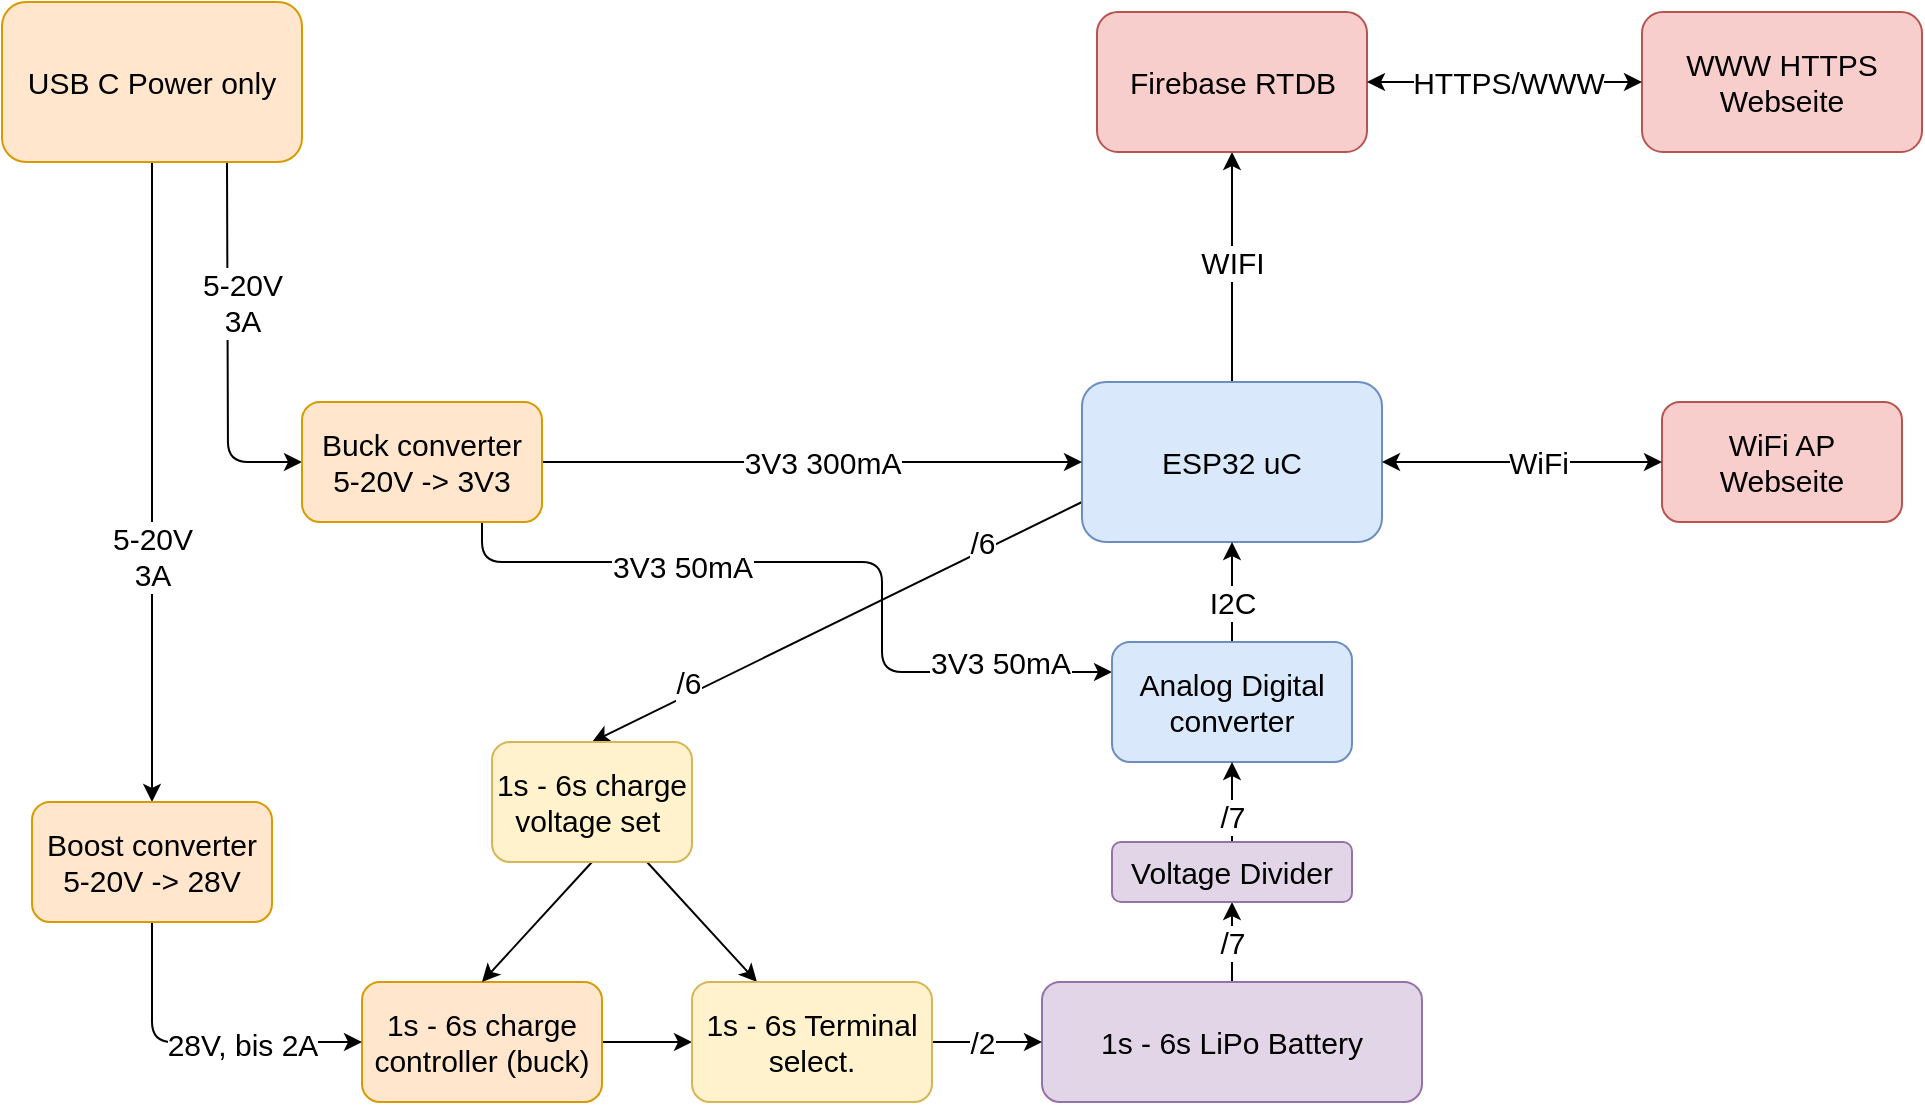 <mxfile>
    <diagram id="-gP49hp8Bc_yOotFB9vE" name="Seite-1">
        <mxGraphModel dx="946" dy="668" grid="1" gridSize="10" guides="1" tooltips="1" connect="1" arrows="1" fold="1" page="1" pageScale="1" pageWidth="1169" pageHeight="827" math="0" shadow="0">
            <root>
                <mxCell id="0"/>
                <mxCell id="1" parent="0"/>
                <mxCell id="8" style="edgeStyle=none;html=1;exitX=0.75;exitY=1;exitDx=0;exitDy=0;entryX=0;entryY=0.5;entryDx=0;entryDy=0;fontSize=15;" edge="1" parent="1" source="2" target="6">
                    <mxGeometry relative="1" as="geometry">
                        <Array as="points">
                            <mxPoint x="233" y="390"/>
                        </Array>
                    </mxGeometry>
                </mxCell>
                <mxCell id="13" value="5-20V&lt;br&gt;3A" style="edgeLabel;html=1;align=center;verticalAlign=middle;resizable=0;points=[];fontSize=15;" vertex="1" connectable="0" parent="8">
                    <mxGeometry x="-0.34" y="3" relative="1" as="geometry">
                        <mxPoint x="4" y="8" as="offset"/>
                    </mxGeometry>
                </mxCell>
                <mxCell id="27" style="edgeStyle=none;html=1;entryX=0.5;entryY=0;entryDx=0;entryDy=0;fontSize=15;exitX=0.5;exitY=1;exitDx=0;exitDy=0;" edge="1" parent="1" source="2" target="25">
                    <mxGeometry relative="1" as="geometry">
                        <mxPoint x="121" y="312" as="sourcePoint"/>
                        <Array as="points">
                            <mxPoint x="195" y="510"/>
                        </Array>
                    </mxGeometry>
                </mxCell>
                <mxCell id="28" value="5-20V&lt;br&gt;3A" style="edgeLabel;html=1;align=center;verticalAlign=middle;resizable=0;points=[];fontSize=15;" vertex="1" connectable="0" parent="27">
                    <mxGeometry x="0.301" y="-1" relative="1" as="geometry">
                        <mxPoint x="1" y="-11" as="offset"/>
                    </mxGeometry>
                </mxCell>
                <mxCell id="2" value="&lt;font style=&quot;font-size: 15px;&quot;&gt;USB C Power only&lt;/font&gt;" style="rounded=1;whiteSpace=wrap;html=1;fillColor=#ffe6cc;strokeColor=#d79b00;" vertex="1" parent="1">
                    <mxGeometry x="120" y="160" width="150" height="80" as="geometry"/>
                </mxCell>
                <mxCell id="32" style="edgeStyle=none;html=1;exitX=0.5;exitY=0;exitDx=0;exitDy=0;fontSize=15;" edge="1" parent="1" source="5" target="31">
                    <mxGeometry relative="1" as="geometry"/>
                </mxCell>
                <mxCell id="33" value="WIFI" style="edgeLabel;html=1;align=center;verticalAlign=middle;resizable=0;points=[];fontSize=15;" vertex="1" connectable="0" parent="32">
                    <mxGeometry x="0.207" y="-1" relative="1" as="geometry">
                        <mxPoint x="-1" y="9" as="offset"/>
                    </mxGeometry>
                </mxCell>
                <mxCell id="53" style="edgeStyle=none;html=1;exitX=0;exitY=0.75;exitDx=0;exitDy=0;entryX=0.5;entryY=0;entryDx=0;entryDy=0;fontSize=15;" edge="1" parent="1" source="5" target="41">
                    <mxGeometry relative="1" as="geometry"/>
                </mxCell>
                <mxCell id="54" value="/6" style="edgeLabel;html=1;align=center;verticalAlign=middle;resizable=0;points=[];fontSize=15;" vertex="1" connectable="0" parent="53">
                    <mxGeometry x="-0.502" y="-1" relative="1" as="geometry">
                        <mxPoint x="11" y="-9" as="offset"/>
                    </mxGeometry>
                </mxCell>
                <mxCell id="56" value="/6" style="edgeLabel;html=1;align=center;verticalAlign=middle;resizable=0;points=[];fontSize=15;" vertex="1" connectable="0" parent="53">
                    <mxGeometry x="0.668" relative="1" as="geometry">
                        <mxPoint x="7" y="-10" as="offset"/>
                    </mxGeometry>
                </mxCell>
                <mxCell id="5" value="ESP32 uC" style="rounded=1;whiteSpace=wrap;html=1;fontSize=15;fillColor=#dae8fc;strokeColor=#6c8ebf;" vertex="1" parent="1">
                    <mxGeometry x="660" y="350" width="150" height="80" as="geometry"/>
                </mxCell>
                <mxCell id="7" style="edgeStyle=none;html=1;fontSize=15;" edge="1" parent="1" source="6" target="5">
                    <mxGeometry relative="1" as="geometry"/>
                </mxCell>
                <mxCell id="12" value="3V3 300mA" style="edgeLabel;html=1;align=center;verticalAlign=middle;resizable=0;points=[];fontSize=15;" vertex="1" connectable="0" parent="7">
                    <mxGeometry x="-0.26" y="-1" relative="1" as="geometry">
                        <mxPoint x="40" y="-1" as="offset"/>
                    </mxGeometry>
                </mxCell>
                <mxCell id="47" style="edgeStyle=none;html=1;exitX=0.75;exitY=1;exitDx=0;exitDy=0;entryX=0;entryY=0.25;entryDx=0;entryDy=0;fontSize=15;" edge="1" parent="1" source="6" target="15">
                    <mxGeometry relative="1" as="geometry">
                        <Array as="points">
                            <mxPoint x="360" y="440"/>
                            <mxPoint x="560" y="440"/>
                            <mxPoint x="560" y="495"/>
                        </Array>
                    </mxGeometry>
                </mxCell>
                <mxCell id="48" value="3V3 50mA" style="edgeLabel;html=1;align=center;verticalAlign=middle;resizable=0;points=[];fontSize=15;" vertex="1" connectable="0" parent="47">
                    <mxGeometry x="0.815" y="-1" relative="1" as="geometry">
                        <mxPoint x="-20" y="-6" as="offset"/>
                    </mxGeometry>
                </mxCell>
                <mxCell id="55" value="3V3 50mA" style="edgeLabel;html=1;align=center;verticalAlign=middle;resizable=0;points=[];fontSize=15;" vertex="1" connectable="0" parent="47">
                    <mxGeometry x="-0.497" y="-2" relative="1" as="geometry">
                        <mxPoint x="22" as="offset"/>
                    </mxGeometry>
                </mxCell>
                <mxCell id="6" value="Buck converter&lt;br&gt;5-20V -&amp;gt; 3V3" style="rounded=1;whiteSpace=wrap;html=1;fontSize=15;fillColor=#ffe6cc;strokeColor=#d79b00;" vertex="1" parent="1">
                    <mxGeometry x="270" y="360" width="120" height="60" as="geometry"/>
                </mxCell>
                <mxCell id="16" style="edgeStyle=none;html=1;exitX=0.5;exitY=0;exitDx=0;exitDy=0;entryX=0.5;entryY=1;entryDx=0;entryDy=0;fontSize=15;" edge="1" parent="1" source="15" target="5">
                    <mxGeometry relative="1" as="geometry"/>
                </mxCell>
                <mxCell id="17" value="I2C" style="edgeLabel;html=1;align=center;verticalAlign=middle;resizable=0;points=[];fontSize=15;" vertex="1" connectable="0" parent="16">
                    <mxGeometry x="-0.461" y="1" relative="1" as="geometry">
                        <mxPoint x="1" y="-7" as="offset"/>
                    </mxGeometry>
                </mxCell>
                <mxCell id="15" value="Analog Digital converter" style="rounded=1;whiteSpace=wrap;html=1;fontSize=15;fillColor=#dae8fc;strokeColor=#6c8ebf;" vertex="1" parent="1">
                    <mxGeometry x="675" y="480" width="120" height="60" as="geometry"/>
                </mxCell>
                <mxCell id="21" style="edgeStyle=none;html=1;exitX=0.5;exitY=0;exitDx=0;exitDy=0;entryX=0.5;entryY=1;entryDx=0;entryDy=0;fontSize=15;" edge="1" parent="1" source="18" target="20">
                    <mxGeometry relative="1" as="geometry"/>
                </mxCell>
                <mxCell id="61" value="/7" style="edgeLabel;html=1;align=center;verticalAlign=middle;resizable=0;points=[];fontSize=15;" vertex="1" connectable="0" parent="21">
                    <mxGeometry x="0.475" relative="1" as="geometry">
                        <mxPoint y="9" as="offset"/>
                    </mxGeometry>
                </mxCell>
                <mxCell id="18" value="1s - 6s LiPo Battery" style="rounded=1;whiteSpace=wrap;html=1;fontSize=15;fillColor=#e1d5e7;strokeColor=#9673a6;" vertex="1" parent="1">
                    <mxGeometry x="640" y="650" width="190" height="60" as="geometry"/>
                </mxCell>
                <mxCell id="22" style="edgeStyle=none;html=1;exitX=0.5;exitY=0;exitDx=0;exitDy=0;entryX=0.5;entryY=1;entryDx=0;entryDy=0;fontSize=15;" edge="1" parent="1" source="20" target="15">
                    <mxGeometry relative="1" as="geometry"/>
                </mxCell>
                <mxCell id="62" value="/7" style="edgeLabel;html=1;align=center;verticalAlign=middle;resizable=0;points=[];fontSize=15;" vertex="1" connectable="0" parent="22">
                    <mxGeometry x="-0.353" relative="1" as="geometry">
                        <mxPoint as="offset"/>
                    </mxGeometry>
                </mxCell>
                <mxCell id="20" value="Voltage Divider" style="rounded=1;whiteSpace=wrap;html=1;fontSize=15;fillColor=#e1d5e7;strokeColor=#9673a6;" vertex="1" parent="1">
                    <mxGeometry x="675" y="580" width="120" height="30" as="geometry"/>
                </mxCell>
                <mxCell id="60" style="edgeStyle=none;html=1;exitX=1;exitY=0.5;exitDx=0;exitDy=0;entryX=0;entryY=0.5;entryDx=0;entryDy=0;fontSize=15;" edge="1" parent="1" source="23" target="57">
                    <mxGeometry relative="1" as="geometry"/>
                </mxCell>
                <mxCell id="23" value="1s - 6s charge controller (buck)" style="rounded=1;whiteSpace=wrap;html=1;fontSize=15;fillColor=#ffe6cc;strokeColor=#d79b00;" vertex="1" parent="1">
                    <mxGeometry x="300" y="650" width="120" height="60" as="geometry"/>
                </mxCell>
                <mxCell id="26" style="edgeStyle=none;html=1;entryX=0;entryY=0.5;entryDx=0;entryDy=0;fontSize=15;exitX=0.5;exitY=1;exitDx=0;exitDy=0;" edge="1" parent="1" source="25" target="23">
                    <mxGeometry relative="1" as="geometry">
                        <Array as="points">
                            <mxPoint x="195" y="680"/>
                        </Array>
                    </mxGeometry>
                </mxCell>
                <mxCell id="29" value="28V, bis 2A" style="edgeLabel;html=1;align=center;verticalAlign=middle;resizable=0;points=[];fontSize=15;" vertex="1" connectable="0" parent="26">
                    <mxGeometry x="-0.414" y="-3" relative="1" as="geometry">
                        <mxPoint x="48" y="12" as="offset"/>
                    </mxGeometry>
                </mxCell>
                <mxCell id="25" value="Boost converter&lt;br&gt;5-20V -&amp;gt; 28V" style="rounded=1;whiteSpace=wrap;html=1;fontSize=15;fillColor=#ffe6cc;strokeColor=#d79b00;" vertex="1" parent="1">
                    <mxGeometry x="135" y="560" width="120" height="60" as="geometry"/>
                </mxCell>
                <mxCell id="31" value="Firebase RTDB" style="rounded=1;whiteSpace=wrap;html=1;fontSize=15;fillColor=#f8cecc;strokeColor=#b85450;" vertex="1" parent="1">
                    <mxGeometry x="667.5" y="165" width="135" height="70" as="geometry"/>
                </mxCell>
                <mxCell id="34" value="WWW HTTPS&lt;br&gt;Webseite" style="rounded=1;whiteSpace=wrap;html=1;fontSize=15;fillColor=#f8cecc;strokeColor=#b85450;" vertex="1" parent="1">
                    <mxGeometry x="940" y="165" width="140" height="70" as="geometry"/>
                </mxCell>
                <mxCell id="38" value="WiFi AP&lt;br&gt;Webseite" style="rounded=1;whiteSpace=wrap;html=1;fontSize=15;fillColor=#f8cecc;strokeColor=#b85450;" vertex="1" parent="1">
                    <mxGeometry x="950" y="360" width="120" height="60" as="geometry"/>
                </mxCell>
                <mxCell id="39" value="" style="endArrow=classic;startArrow=classic;html=1;fontSize=15;exitX=1;exitY=0.5;exitDx=0;exitDy=0;" edge="1" parent="1" source="5" target="38">
                    <mxGeometry width="50" height="50" relative="1" as="geometry">
                        <mxPoint x="720" y="390" as="sourcePoint"/>
                        <mxPoint x="770" y="340" as="targetPoint"/>
                    </mxGeometry>
                </mxCell>
                <mxCell id="40" value="WiFi" style="edgeLabel;html=1;align=center;verticalAlign=middle;resizable=0;points=[];fontSize=15;" vertex="1" connectable="0" parent="39">
                    <mxGeometry x="0.175" relative="1" as="geometry">
                        <mxPoint x="-5" as="offset"/>
                    </mxGeometry>
                </mxCell>
                <mxCell id="42" style="edgeStyle=none;html=1;exitX=0.5;exitY=1;exitDx=0;exitDy=0;entryX=0.5;entryY=0;entryDx=0;entryDy=0;fontSize=15;" edge="1" parent="1" source="41" target="23">
                    <mxGeometry relative="1" as="geometry"/>
                </mxCell>
                <mxCell id="58" value="" style="edgeStyle=none;html=1;fontSize=15;" edge="1" parent="1" source="41" target="57">
                    <mxGeometry relative="1" as="geometry"/>
                </mxCell>
                <mxCell id="41" value="1s - 6s charge voltage set&amp;nbsp;" style="rounded=1;whiteSpace=wrap;html=1;fontSize=15;fillColor=#fff2cc;strokeColor=#d6b656;" vertex="1" parent="1">
                    <mxGeometry x="365" y="530" width="100" height="60" as="geometry"/>
                </mxCell>
                <mxCell id="45" value="" style="endArrow=classic;startArrow=classic;html=1;fontSize=15;entryX=0;entryY=0.5;entryDx=0;entryDy=0;entryPerimeter=0;exitX=1;exitY=0.5;exitDx=0;exitDy=0;" edge="1" parent="1" source="31" target="34">
                    <mxGeometry width="50" height="50" relative="1" as="geometry">
                        <mxPoint x="770" y="210" as="sourcePoint"/>
                        <mxPoint x="820" y="190" as="targetPoint"/>
                    </mxGeometry>
                </mxCell>
                <mxCell id="46" value="HTTPS/WWW" style="edgeLabel;html=1;align=center;verticalAlign=middle;resizable=0;points=[];fontSize=15;" vertex="1" connectable="0" parent="45">
                    <mxGeometry x="0.103" y="-1" relative="1" as="geometry">
                        <mxPoint x="-6" y="-1" as="offset"/>
                    </mxGeometry>
                </mxCell>
                <mxCell id="59" style="edgeStyle=none;html=1;exitX=1;exitY=0.5;exitDx=0;exitDy=0;fontSize=15;" edge="1" parent="1" source="57" target="18">
                    <mxGeometry relative="1" as="geometry"/>
                </mxCell>
                <mxCell id="63" value="/2" style="edgeLabel;html=1;align=center;verticalAlign=middle;resizable=0;points=[];fontSize=15;" vertex="1" connectable="0" parent="59">
                    <mxGeometry x="-0.427" relative="1" as="geometry">
                        <mxPoint x="9" as="offset"/>
                    </mxGeometry>
                </mxCell>
                <mxCell id="57" value="1s - 6s Terminal select." style="whiteSpace=wrap;html=1;fontSize=15;fillColor=#fff2cc;strokeColor=#d6b656;rounded=1;" vertex="1" parent="1">
                    <mxGeometry x="465" y="650" width="120" height="60" as="geometry"/>
                </mxCell>
            </root>
        </mxGraphModel>
    </diagram>
</mxfile>